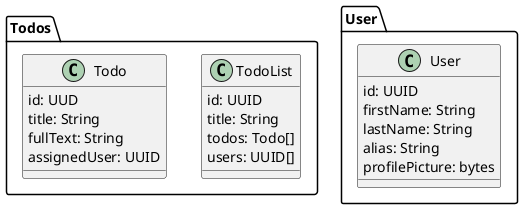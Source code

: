 @startuml

package Todos {
    class TodoList {
        id: UUID
        title: String
        todos: Todo[]
        users: UUID[]
    }

    class Todo {
        id: UUD
        title: String
        fullText: String
        assignedUser: UUID
    }
}

package User {
    class User {
        id: UUID
        firstName: String
        lastName: String
        alias: String
        profilePicture: bytes
    }
}
@enduml